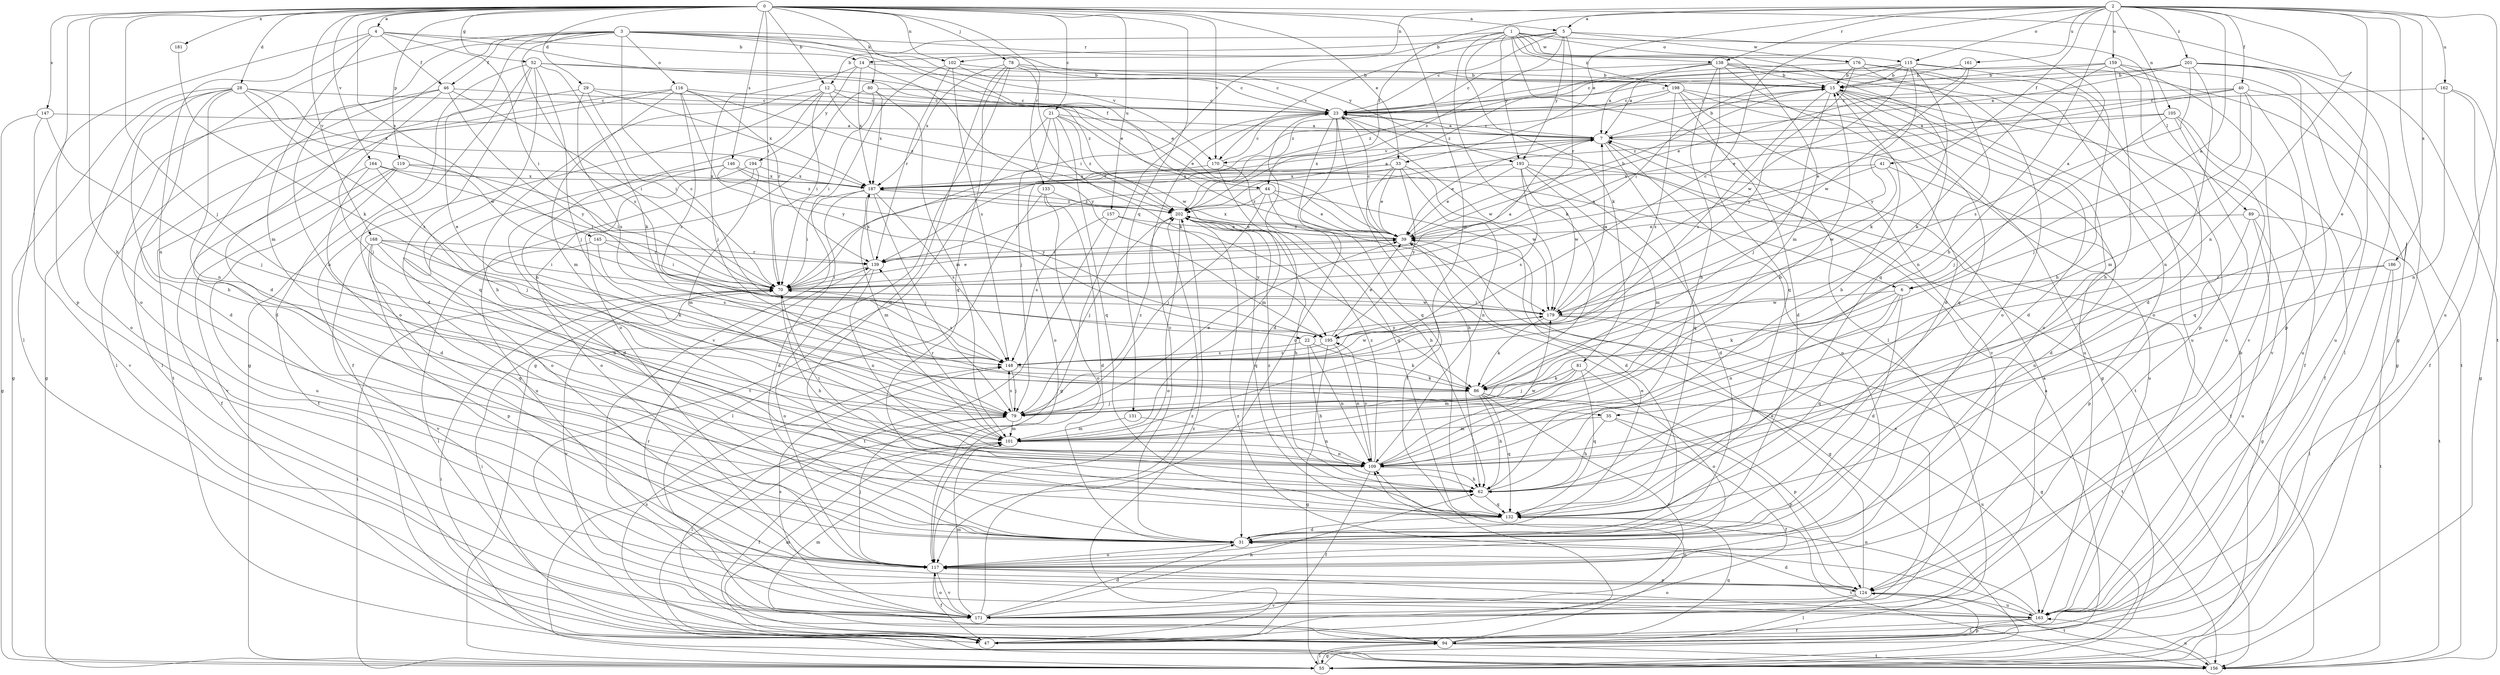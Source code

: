 strict digraph  {
0;
1;
2;
3;
4;
5;
6;
7;
12;
14;
15;
21;
22;
23;
28;
29;
31;
33;
35;
39;
40;
41;
44;
46;
47;
52;
55;
62;
70;
78;
79;
80;
81;
86;
89;
94;
101;
102;
105;
109;
115;
116;
117;
119;
124;
131;
132;
133;
138;
139;
145;
146;
147;
148;
156;
157;
159;
161;
162;
163;
164;
168;
170;
171;
176;
179;
181;
186;
187;
193;
194;
195;
198;
201;
202;
0 -> 4  [label=a];
0 -> 5  [label=a];
0 -> 12  [label=b];
0 -> 21  [label=c];
0 -> 28  [label=d];
0 -> 29  [label=d];
0 -> 33  [label=e];
0 -> 52  [label=g];
0 -> 62  [label=h];
0 -> 70  [label=i];
0 -> 78  [label=j];
0 -> 79  [label=j];
0 -> 80  [label=k];
0 -> 101  [label=m];
0 -> 102  [label=n];
0 -> 119  [label=p];
0 -> 124  [label=p];
0 -> 131  [label=q];
0 -> 133  [label=r];
0 -> 145  [label=s];
0 -> 146  [label=s];
0 -> 147  [label=s];
0 -> 156  [label=t];
0 -> 157  [label=u];
0 -> 164  [label=v];
0 -> 168  [label=v];
0 -> 170  [label=v];
0 -> 181  [label=x];
1 -> 12  [label=b];
1 -> 70  [label=i];
1 -> 81  [label=k];
1 -> 86  [label=k];
1 -> 89  [label=l];
1 -> 94  [label=l];
1 -> 101  [label=m];
1 -> 115  [label=o];
1 -> 132  [label=q];
1 -> 176  [label=w];
1 -> 193  [label=y];
1 -> 198  [label=z];
2 -> 5  [label=a];
2 -> 6  [label=a];
2 -> 22  [label=c];
2 -> 33  [label=e];
2 -> 35  [label=e];
2 -> 40  [label=f];
2 -> 41  [label=f];
2 -> 44  [label=f];
2 -> 55  [label=g];
2 -> 62  [label=h];
2 -> 102  [label=n];
2 -> 105  [label=n];
2 -> 109  [label=n];
2 -> 115  [label=o];
2 -> 138  [label=r];
2 -> 159  [label=u];
2 -> 161  [label=u];
2 -> 162  [label=u];
2 -> 163  [label=u];
2 -> 186  [label=x];
2 -> 201  [label=z];
3 -> 22  [label=c];
3 -> 31  [label=d];
3 -> 35  [label=e];
3 -> 39  [label=e];
3 -> 44  [label=f];
3 -> 46  [label=f];
3 -> 62  [label=h];
3 -> 116  [label=o];
3 -> 117  [label=o];
3 -> 138  [label=r];
3 -> 148  [label=s];
3 -> 170  [label=v];
3 -> 193  [label=y];
4 -> 14  [label=b];
4 -> 39  [label=e];
4 -> 46  [label=f];
4 -> 70  [label=i];
4 -> 94  [label=l];
4 -> 101  [label=m];
4 -> 109  [label=n];
5 -> 6  [label=a];
5 -> 14  [label=b];
5 -> 23  [label=c];
5 -> 139  [label=r];
5 -> 170  [label=v];
5 -> 176  [label=w];
5 -> 193  [label=y];
5 -> 202  [label=z];
6 -> 31  [label=d];
6 -> 86  [label=k];
6 -> 109  [label=n];
6 -> 132  [label=q];
6 -> 179  [label=w];
7 -> 15  [label=b];
7 -> 23  [label=c];
7 -> 39  [label=e];
7 -> 117  [label=o];
7 -> 132  [label=q];
7 -> 163  [label=u];
7 -> 170  [label=v];
7 -> 187  [label=x];
12 -> 23  [label=c];
12 -> 39  [label=e];
12 -> 47  [label=f];
12 -> 62  [label=h];
12 -> 70  [label=i];
12 -> 109  [label=n];
12 -> 179  [label=w];
14 -> 15  [label=b];
14 -> 79  [label=j];
14 -> 187  [label=x];
14 -> 194  [label=y];
14 -> 195  [label=y];
15 -> 23  [label=c];
15 -> 31  [label=d];
15 -> 47  [label=f];
15 -> 79  [label=j];
15 -> 117  [label=o];
15 -> 132  [label=q];
15 -> 148  [label=s];
21 -> 6  [label=a];
21 -> 7  [label=a];
21 -> 79  [label=j];
21 -> 117  [label=o];
21 -> 132  [label=q];
21 -> 156  [label=t];
21 -> 202  [label=z];
22 -> 62  [label=h];
22 -> 86  [label=k];
22 -> 109  [label=n];
22 -> 148  [label=s];
23 -> 7  [label=a];
23 -> 31  [label=d];
23 -> 47  [label=f];
23 -> 55  [label=g];
23 -> 117  [label=o];
23 -> 132  [label=q];
23 -> 156  [label=t];
23 -> 179  [label=w];
28 -> 23  [label=c];
28 -> 31  [label=d];
28 -> 55  [label=g];
28 -> 62  [label=h];
28 -> 109  [label=n];
28 -> 117  [label=o];
28 -> 148  [label=s];
28 -> 179  [label=w];
28 -> 187  [label=x];
29 -> 23  [label=c];
29 -> 70  [label=i];
29 -> 94  [label=l];
29 -> 148  [label=s];
29 -> 187  [label=x];
31 -> 23  [label=c];
31 -> 39  [label=e];
31 -> 117  [label=o];
33 -> 39  [label=e];
33 -> 62  [label=h];
33 -> 70  [label=i];
33 -> 109  [label=n];
33 -> 179  [label=w];
33 -> 187  [label=x];
33 -> 195  [label=y];
35 -> 47  [label=f];
35 -> 62  [label=h];
35 -> 101  [label=m];
35 -> 124  [label=p];
39 -> 15  [label=b];
39 -> 23  [label=c];
39 -> 55  [label=g];
39 -> 139  [label=r];
39 -> 187  [label=x];
39 -> 202  [label=z];
40 -> 23  [label=c];
40 -> 39  [label=e];
40 -> 79  [label=j];
40 -> 101  [label=m];
40 -> 163  [label=u];
40 -> 171  [label=v];
40 -> 202  [label=z];
41 -> 31  [label=d];
41 -> 70  [label=i];
41 -> 179  [label=w];
41 -> 187  [label=x];
44 -> 31  [label=d];
44 -> 39  [label=e];
44 -> 62  [label=h];
44 -> 79  [label=j];
44 -> 139  [label=r];
44 -> 202  [label=z];
46 -> 23  [label=c];
46 -> 31  [label=d];
46 -> 55  [label=g];
46 -> 70  [label=i];
46 -> 79  [label=j];
46 -> 195  [label=y];
47 -> 70  [label=i];
47 -> 101  [label=m];
47 -> 148  [label=s];
47 -> 202  [label=z];
52 -> 15  [label=b];
52 -> 31  [label=d];
52 -> 55  [label=g];
52 -> 79  [label=j];
52 -> 86  [label=k];
52 -> 117  [label=o];
52 -> 132  [label=q];
52 -> 202  [label=z];
55 -> 70  [label=i];
55 -> 94  [label=l];
55 -> 124  [label=p];
62 -> 15  [label=b];
62 -> 132  [label=q];
70 -> 7  [label=a];
70 -> 39  [label=e];
70 -> 62  [label=h];
70 -> 148  [label=s];
70 -> 171  [label=v];
70 -> 179  [label=w];
78 -> 15  [label=b];
78 -> 23  [label=c];
78 -> 31  [label=d];
78 -> 55  [label=g];
78 -> 86  [label=k];
78 -> 132  [label=q];
78 -> 187  [label=x];
79 -> 39  [label=e];
79 -> 94  [label=l];
79 -> 101  [label=m];
79 -> 148  [label=s];
79 -> 202  [label=z];
80 -> 23  [label=c];
80 -> 70  [label=i];
80 -> 101  [label=m];
80 -> 117  [label=o];
80 -> 187  [label=x];
81 -> 79  [label=j];
81 -> 86  [label=k];
81 -> 101  [label=m];
81 -> 117  [label=o];
81 -> 132  [label=q];
86 -> 62  [label=h];
86 -> 79  [label=j];
86 -> 124  [label=p];
86 -> 132  [label=q];
86 -> 163  [label=u];
86 -> 171  [label=v];
89 -> 39  [label=e];
89 -> 55  [label=g];
89 -> 124  [label=p];
89 -> 156  [label=t];
89 -> 163  [label=u];
94 -> 7  [label=a];
94 -> 55  [label=g];
94 -> 101  [label=m];
94 -> 109  [label=n];
94 -> 132  [label=q];
94 -> 156  [label=t];
101 -> 47  [label=f];
101 -> 109  [label=n];
101 -> 139  [label=r];
102 -> 15  [label=b];
102 -> 23  [label=c];
102 -> 139  [label=r];
102 -> 148  [label=s];
102 -> 171  [label=v];
105 -> 7  [label=a];
105 -> 39  [label=e];
105 -> 47  [label=f];
105 -> 79  [label=j];
105 -> 117  [label=o];
105 -> 132  [label=q];
109 -> 15  [label=b];
109 -> 47  [label=f];
109 -> 62  [label=h];
109 -> 70  [label=i];
109 -> 179  [label=w];
109 -> 195  [label=y];
109 -> 202  [label=z];
115 -> 7  [label=a];
115 -> 15  [label=b];
115 -> 55  [label=g];
115 -> 62  [label=h];
115 -> 70  [label=i];
115 -> 86  [label=k];
115 -> 179  [label=w];
115 -> 195  [label=y];
115 -> 202  [label=z];
116 -> 23  [label=c];
116 -> 94  [label=l];
116 -> 101  [label=m];
116 -> 139  [label=r];
116 -> 148  [label=s];
116 -> 156  [label=t];
116 -> 195  [label=y];
116 -> 202  [label=z];
117 -> 47  [label=f];
117 -> 79  [label=j];
117 -> 124  [label=p];
117 -> 171  [label=v];
119 -> 47  [label=f];
119 -> 70  [label=i];
119 -> 163  [label=u];
119 -> 171  [label=v];
119 -> 187  [label=x];
124 -> 31  [label=d];
124 -> 39  [label=e];
124 -> 94  [label=l];
124 -> 156  [label=t];
124 -> 163  [label=u];
124 -> 171  [label=v];
131 -> 101  [label=m];
131 -> 109  [label=n];
132 -> 31  [label=d];
132 -> 156  [label=t];
132 -> 202  [label=z];
133 -> 31  [label=d];
133 -> 94  [label=l];
133 -> 117  [label=o];
133 -> 202  [label=z];
138 -> 7  [label=a];
138 -> 15  [label=b];
138 -> 23  [label=c];
138 -> 31  [label=d];
138 -> 62  [label=h];
138 -> 117  [label=o];
138 -> 132  [label=q];
138 -> 163  [label=u];
138 -> 202  [label=z];
139 -> 70  [label=i];
139 -> 109  [label=n];
139 -> 117  [label=o];
139 -> 187  [label=x];
145 -> 70  [label=i];
145 -> 94  [label=l];
145 -> 139  [label=r];
145 -> 148  [label=s];
146 -> 31  [label=d];
146 -> 117  [label=o];
146 -> 187  [label=x];
146 -> 195  [label=y];
146 -> 202  [label=z];
147 -> 7  [label=a];
147 -> 55  [label=g];
147 -> 79  [label=j];
147 -> 171  [label=v];
148 -> 79  [label=j];
148 -> 86  [label=k];
148 -> 179  [label=w];
156 -> 70  [label=i];
156 -> 163  [label=u];
157 -> 39  [label=e];
157 -> 148  [label=s];
157 -> 156  [label=t];
157 -> 195  [label=y];
159 -> 15  [label=b];
159 -> 23  [label=c];
159 -> 31  [label=d];
159 -> 62  [label=h];
159 -> 86  [label=k];
159 -> 156  [label=t];
159 -> 171  [label=v];
161 -> 15  [label=b];
161 -> 39  [label=e];
161 -> 179  [label=w];
162 -> 23  [label=c];
162 -> 47  [label=f];
162 -> 55  [label=g];
162 -> 109  [label=n];
163 -> 15  [label=b];
163 -> 47  [label=f];
163 -> 94  [label=l];
163 -> 109  [label=n];
163 -> 117  [label=o];
163 -> 202  [label=z];
164 -> 31  [label=d];
164 -> 47  [label=f];
164 -> 70  [label=i];
164 -> 79  [label=j];
164 -> 187  [label=x];
168 -> 70  [label=i];
168 -> 86  [label=k];
168 -> 109  [label=n];
168 -> 124  [label=p];
168 -> 132  [label=q];
168 -> 139  [label=r];
168 -> 171  [label=v];
170 -> 23  [label=c];
170 -> 101  [label=m];
170 -> 132  [label=q];
170 -> 187  [label=x];
171 -> 7  [label=a];
171 -> 31  [label=d];
171 -> 39  [label=e];
171 -> 62  [label=h];
171 -> 101  [label=m];
171 -> 117  [label=o];
171 -> 139  [label=r];
171 -> 148  [label=s];
171 -> 202  [label=z];
176 -> 15  [label=b];
176 -> 109  [label=n];
176 -> 117  [label=o];
176 -> 124  [label=p];
176 -> 195  [label=y];
176 -> 202  [label=z];
179 -> 7  [label=a];
179 -> 55  [label=g];
179 -> 70  [label=i];
179 -> 86  [label=k];
179 -> 156  [label=t];
179 -> 195  [label=y];
181 -> 86  [label=k];
186 -> 70  [label=i];
186 -> 94  [label=l];
186 -> 109  [label=n];
186 -> 156  [label=t];
187 -> 7  [label=a];
187 -> 31  [label=d];
187 -> 70  [label=i];
187 -> 79  [label=j];
187 -> 101  [label=m];
187 -> 148  [label=s];
187 -> 202  [label=z];
193 -> 31  [label=d];
193 -> 39  [label=e];
193 -> 101  [label=m];
193 -> 148  [label=s];
193 -> 156  [label=t];
193 -> 179  [label=w];
193 -> 187  [label=x];
194 -> 101  [label=m];
194 -> 117  [label=o];
194 -> 163  [label=u];
194 -> 187  [label=x];
195 -> 39  [label=e];
195 -> 55  [label=g];
195 -> 109  [label=n];
195 -> 148  [label=s];
198 -> 23  [label=c];
198 -> 31  [label=d];
198 -> 55  [label=g];
198 -> 139  [label=r];
198 -> 148  [label=s];
198 -> 163  [label=u];
198 -> 171  [label=v];
201 -> 7  [label=a];
201 -> 15  [label=b];
201 -> 23  [label=c];
201 -> 94  [label=l];
201 -> 109  [label=n];
201 -> 124  [label=p];
201 -> 148  [label=s];
201 -> 163  [label=u];
202 -> 39  [label=e];
202 -> 62  [label=h];
202 -> 79  [label=j];
202 -> 117  [label=o];
202 -> 132  [label=q];
}
